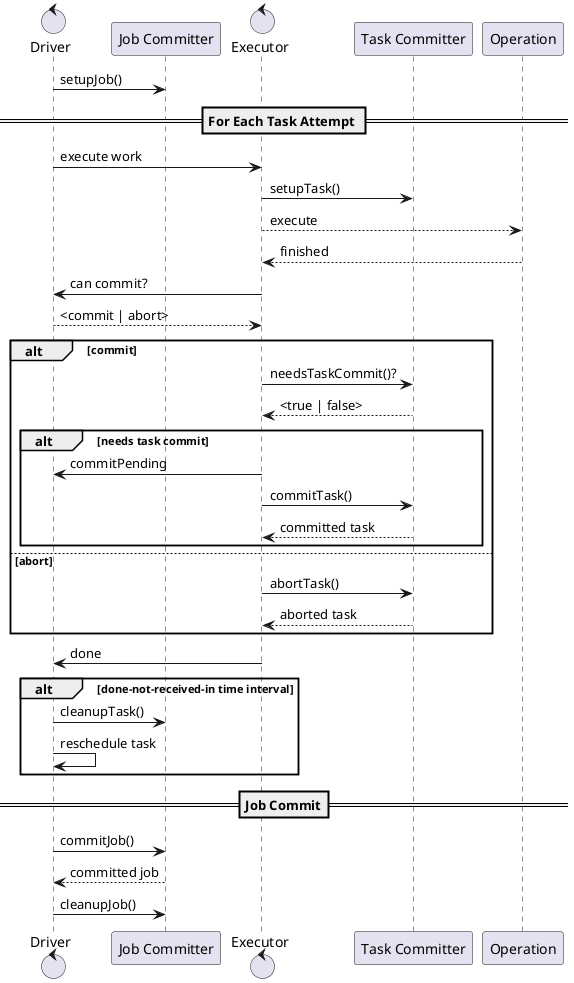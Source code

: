 @startuml

'define icons
control Driver
participant "Job Committer"
control Executor
participant "Task Committer"
participant Operation

' protocol
'== Initialization ==

Driver -> "Job Committer": setupJob()

== For Each Task Attempt ==
Driver -> Executor: execute work
Executor -> "Task Committer": setupTask()
Executor --> Operation: execute
Executor <-- Operation: finished

Executor -> Driver: can commit?
Executor <-- Driver:  <commit | abort>

alt commit
  Executor -> "Task Committer": needsTaskCommit()?
  Executor <-- "Task Committer": <true | false>
    alt needs task commit
    Executor -> Driver: commitPending
    Executor -> "Task Committer": commitTask()
    Executor <-- "Task Committer": committed task
    end

else abort
  Executor -> "Task Committer": abortTask()
  Executor <-- "Task Committer": aborted task
end
Executor -> Driver : done

alt done-not-received-in time interval
  Driver -> "Job Committer": cleanupTask()
  Driver -> Driver: reschedule task
end


== Job Commit==


Driver -> "Job Committer": commitJob()
Driver <-- "Job Committer": committed job
Driver -> "Job Committer": cleanupJob()


@enduml
